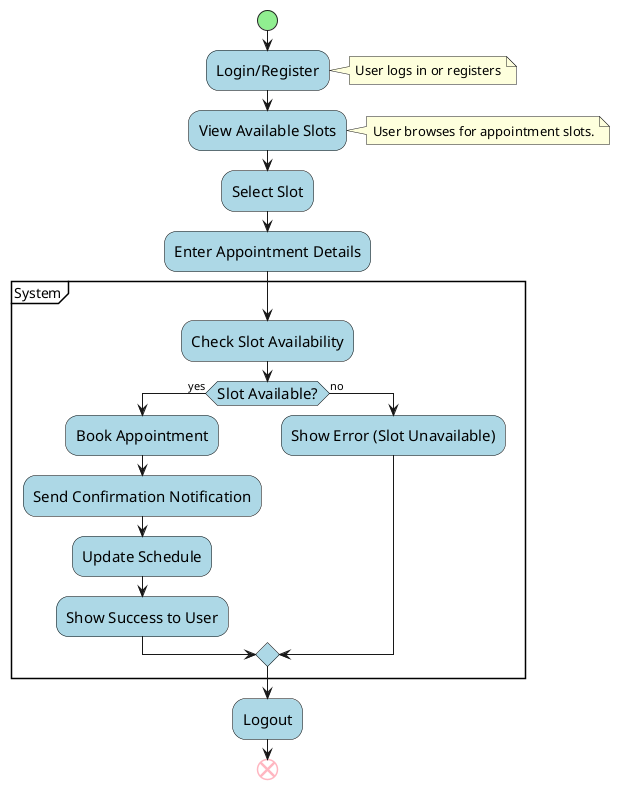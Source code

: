 @startuml
' Set background and swimlane colors for clarity
skinparam backgroundColor #FFFFFF
skinparam activity {
  StartColor #90EE90
  EndColor #FFB6C1
  BarColor #A5A5A5
  DiamondBackgroundColor #FFFACD
  BackgroundColor #ADD8E6
  BorderColor Black
  FontSize 15
}

start

:Login/Register;
note right
User logs in or registers
end note

:View Available Slots;
note right
User browses for appointment slots.
end note

:Select Slot;
:Enter Appointment Details;

partition "System" {
    :Check Slot Availability;
    if (Slot Available?) then (yes)
      :Book Appointment;
      :Send Confirmation Notification;
      :Update Schedule;
      :Show Success to User;
    else (no)
      :Show Error (Slot Unavailable);
    endif
}

:Logout;

end
